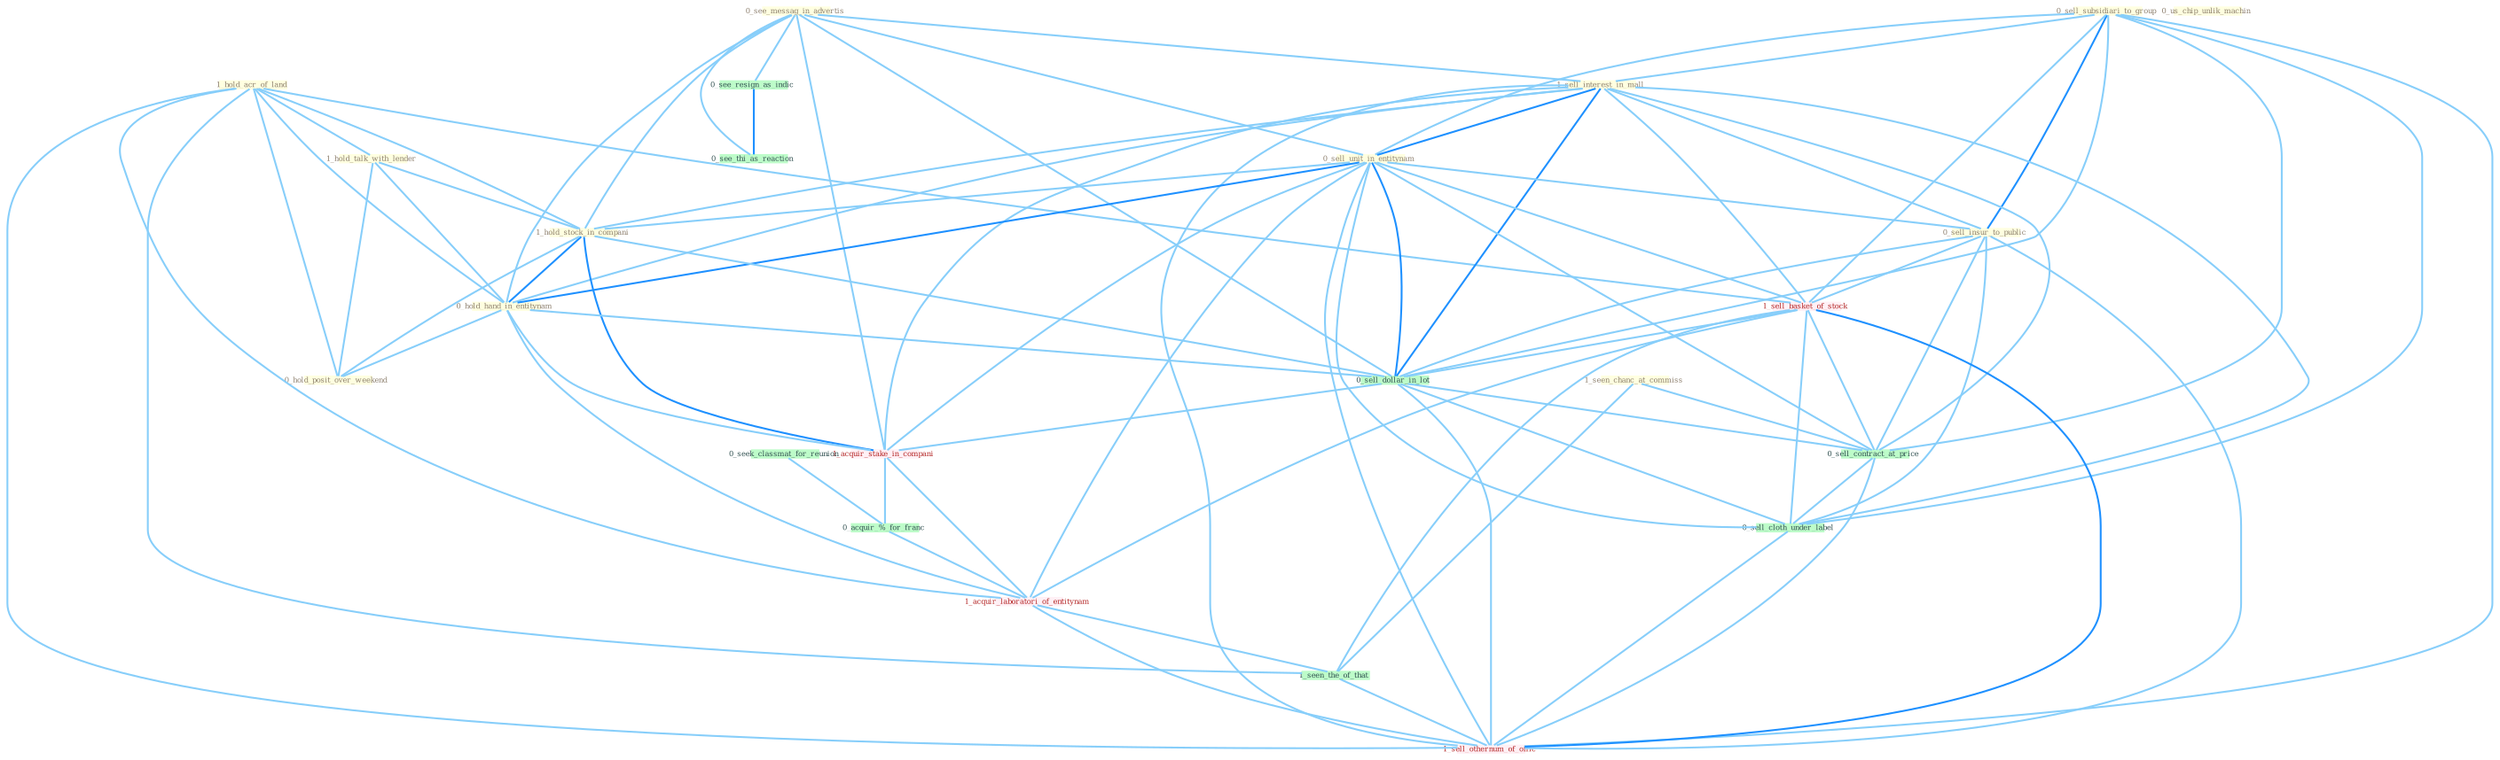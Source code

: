 Graph G{ 
    node
    [shape=polygon,style=filled,width=.5,height=.06,color="#BDFCC9",fixedsize=true,fontsize=4,
    fontcolor="#2f4f4f"];
    {node
    [color="#ffffe0", fontcolor="#8b7d6b"] "1_hold_acr_of_land " "0_see_messag_in_advertis " "1_hold_talk_with_lender " "0_sell_subsidiari_to_group " "1_sell_interest_in_mall " "0_us_chip_unlik_machin " "0_sell_unit_in_entitynam " "1_hold_stock_in_compani " "0_hold_hand_in_entitynam " "0_sell_insur_to_public " "0_hold_posit_over_weekend " "1_seen_chanc_at_commiss "}
{node [color="#fff0f5", fontcolor="#b22222"] "1_sell_basket_of_stock " "1_acquir_stake_in_compani " "1_acquir_laboratori_of_entitynam " "1_sell_othernum_of_offic "}
edge [color="#B0E2FF"];

	"1_hold_acr_of_land " -- "1_hold_talk_with_lender " [w="1", color="#87cefa" ];
	"1_hold_acr_of_land " -- "1_hold_stock_in_compani " [w="1", color="#87cefa" ];
	"1_hold_acr_of_land " -- "0_hold_hand_in_entitynam " [w="1", color="#87cefa" ];
	"1_hold_acr_of_land " -- "0_hold_posit_over_weekend " [w="1", color="#87cefa" ];
	"1_hold_acr_of_land " -- "1_sell_basket_of_stock " [w="1", color="#87cefa" ];
	"1_hold_acr_of_land " -- "1_acquir_laboratori_of_entitynam " [w="1", color="#87cefa" ];
	"1_hold_acr_of_land " -- "1_seen_the_of_that " [w="1", color="#87cefa" ];
	"1_hold_acr_of_land " -- "1_sell_othernum_of_offic " [w="1", color="#87cefa" ];
	"0_see_messag_in_advertis " -- "1_sell_interest_in_mall " [w="1", color="#87cefa" ];
	"0_see_messag_in_advertis " -- "0_sell_unit_in_entitynam " [w="1", color="#87cefa" ];
	"0_see_messag_in_advertis " -- "1_hold_stock_in_compani " [w="1", color="#87cefa" ];
	"0_see_messag_in_advertis " -- "0_hold_hand_in_entitynam " [w="1", color="#87cefa" ];
	"0_see_messag_in_advertis " -- "0_sell_dollar_in_lot " [w="1", color="#87cefa" ];
	"0_see_messag_in_advertis " -- "0_see_resign_as_indic " [w="1", color="#87cefa" ];
	"0_see_messag_in_advertis " -- "1_acquir_stake_in_compani " [w="1", color="#87cefa" ];
	"0_see_messag_in_advertis " -- "0_see_thi_as_reaction " [w="1", color="#87cefa" ];
	"1_hold_talk_with_lender " -- "1_hold_stock_in_compani " [w="1", color="#87cefa" ];
	"1_hold_talk_with_lender " -- "0_hold_hand_in_entitynam " [w="1", color="#87cefa" ];
	"1_hold_talk_with_lender " -- "0_hold_posit_over_weekend " [w="1", color="#87cefa" ];
	"0_sell_subsidiari_to_group " -- "1_sell_interest_in_mall " [w="1", color="#87cefa" ];
	"0_sell_subsidiari_to_group " -- "0_sell_unit_in_entitynam " [w="1", color="#87cefa" ];
	"0_sell_subsidiari_to_group " -- "0_sell_insur_to_public " [w="2", color="#1e90ff" , len=0.8];
	"0_sell_subsidiari_to_group " -- "1_sell_basket_of_stock " [w="1", color="#87cefa" ];
	"0_sell_subsidiari_to_group " -- "0_sell_dollar_in_lot " [w="1", color="#87cefa" ];
	"0_sell_subsidiari_to_group " -- "0_sell_contract_at_price " [w="1", color="#87cefa" ];
	"0_sell_subsidiari_to_group " -- "0_sell_cloth_under_label " [w="1", color="#87cefa" ];
	"0_sell_subsidiari_to_group " -- "1_sell_othernum_of_offic " [w="1", color="#87cefa" ];
	"1_sell_interest_in_mall " -- "0_sell_unit_in_entitynam " [w="2", color="#1e90ff" , len=0.8];
	"1_sell_interest_in_mall " -- "1_hold_stock_in_compani " [w="1", color="#87cefa" ];
	"1_sell_interest_in_mall " -- "0_hold_hand_in_entitynam " [w="1", color="#87cefa" ];
	"1_sell_interest_in_mall " -- "0_sell_insur_to_public " [w="1", color="#87cefa" ];
	"1_sell_interest_in_mall " -- "1_sell_basket_of_stock " [w="1", color="#87cefa" ];
	"1_sell_interest_in_mall " -- "0_sell_dollar_in_lot " [w="2", color="#1e90ff" , len=0.8];
	"1_sell_interest_in_mall " -- "1_acquir_stake_in_compani " [w="1", color="#87cefa" ];
	"1_sell_interest_in_mall " -- "0_sell_contract_at_price " [w="1", color="#87cefa" ];
	"1_sell_interest_in_mall " -- "0_sell_cloth_under_label " [w="1", color="#87cefa" ];
	"1_sell_interest_in_mall " -- "1_sell_othernum_of_offic " [w="1", color="#87cefa" ];
	"0_sell_unit_in_entitynam " -- "1_hold_stock_in_compani " [w="1", color="#87cefa" ];
	"0_sell_unit_in_entitynam " -- "0_hold_hand_in_entitynam " [w="2", color="#1e90ff" , len=0.8];
	"0_sell_unit_in_entitynam " -- "0_sell_insur_to_public " [w="1", color="#87cefa" ];
	"0_sell_unit_in_entitynam " -- "1_sell_basket_of_stock " [w="1", color="#87cefa" ];
	"0_sell_unit_in_entitynam " -- "0_sell_dollar_in_lot " [w="2", color="#1e90ff" , len=0.8];
	"0_sell_unit_in_entitynam " -- "1_acquir_stake_in_compani " [w="1", color="#87cefa" ];
	"0_sell_unit_in_entitynam " -- "0_sell_contract_at_price " [w="1", color="#87cefa" ];
	"0_sell_unit_in_entitynam " -- "1_acquir_laboratori_of_entitynam " [w="1", color="#87cefa" ];
	"0_sell_unit_in_entitynam " -- "0_sell_cloth_under_label " [w="1", color="#87cefa" ];
	"0_sell_unit_in_entitynam " -- "1_sell_othernum_of_offic " [w="1", color="#87cefa" ];
	"1_hold_stock_in_compani " -- "0_hold_hand_in_entitynam " [w="2", color="#1e90ff" , len=0.8];
	"1_hold_stock_in_compani " -- "0_hold_posit_over_weekend " [w="1", color="#87cefa" ];
	"1_hold_stock_in_compani " -- "0_sell_dollar_in_lot " [w="1", color="#87cefa" ];
	"1_hold_stock_in_compani " -- "1_acquir_stake_in_compani " [w="2", color="#1e90ff" , len=0.8];
	"0_hold_hand_in_entitynam " -- "0_hold_posit_over_weekend " [w="1", color="#87cefa" ];
	"0_hold_hand_in_entitynam " -- "0_sell_dollar_in_lot " [w="1", color="#87cefa" ];
	"0_hold_hand_in_entitynam " -- "1_acquir_stake_in_compani " [w="1", color="#87cefa" ];
	"0_hold_hand_in_entitynam " -- "1_acquir_laboratori_of_entitynam " [w="1", color="#87cefa" ];
	"0_sell_insur_to_public " -- "1_sell_basket_of_stock " [w="1", color="#87cefa" ];
	"0_sell_insur_to_public " -- "0_sell_dollar_in_lot " [w="1", color="#87cefa" ];
	"0_sell_insur_to_public " -- "0_sell_contract_at_price " [w="1", color="#87cefa" ];
	"0_sell_insur_to_public " -- "0_sell_cloth_under_label " [w="1", color="#87cefa" ];
	"0_sell_insur_to_public " -- "1_sell_othernum_of_offic " [w="1", color="#87cefa" ];
	"1_seen_chanc_at_commiss " -- "0_sell_contract_at_price " [w="1", color="#87cefa" ];
	"1_seen_chanc_at_commiss " -- "1_seen_the_of_that " [w="1", color="#87cefa" ];
	"0_seek_classmat_for_reunion " -- "0_acquir_%_for_franc " [w="1", color="#87cefa" ];
	"1_sell_basket_of_stock " -- "0_sell_dollar_in_lot " [w="1", color="#87cefa" ];
	"1_sell_basket_of_stock " -- "0_sell_contract_at_price " [w="1", color="#87cefa" ];
	"1_sell_basket_of_stock " -- "1_acquir_laboratori_of_entitynam " [w="1", color="#87cefa" ];
	"1_sell_basket_of_stock " -- "0_sell_cloth_under_label " [w="1", color="#87cefa" ];
	"1_sell_basket_of_stock " -- "1_seen_the_of_that " [w="1", color="#87cefa" ];
	"1_sell_basket_of_stock " -- "1_sell_othernum_of_offic " [w="2", color="#1e90ff" , len=0.8];
	"0_sell_dollar_in_lot " -- "1_acquir_stake_in_compani " [w="1", color="#87cefa" ];
	"0_sell_dollar_in_lot " -- "0_sell_contract_at_price " [w="1", color="#87cefa" ];
	"0_sell_dollar_in_lot " -- "0_sell_cloth_under_label " [w="1", color="#87cefa" ];
	"0_sell_dollar_in_lot " -- "1_sell_othernum_of_offic " [w="1", color="#87cefa" ];
	"0_see_resign_as_indic " -- "0_see_thi_as_reaction " [w="2", color="#1e90ff" , len=0.8];
	"1_acquir_stake_in_compani " -- "0_acquir_%_for_franc " [w="1", color="#87cefa" ];
	"1_acquir_stake_in_compani " -- "1_acquir_laboratori_of_entitynam " [w="1", color="#87cefa" ];
	"0_acquir_%_for_franc " -- "1_acquir_laboratori_of_entitynam " [w="1", color="#87cefa" ];
	"0_sell_contract_at_price " -- "0_sell_cloth_under_label " [w="1", color="#87cefa" ];
	"0_sell_contract_at_price " -- "1_sell_othernum_of_offic " [w="1", color="#87cefa" ];
	"1_acquir_laboratori_of_entitynam " -- "1_seen_the_of_that " [w="1", color="#87cefa" ];
	"1_acquir_laboratori_of_entitynam " -- "1_sell_othernum_of_offic " [w="1", color="#87cefa" ];
	"0_sell_cloth_under_label " -- "1_sell_othernum_of_offic " [w="1", color="#87cefa" ];
	"1_seen_the_of_that " -- "1_sell_othernum_of_offic " [w="1", color="#87cefa" ];
}
